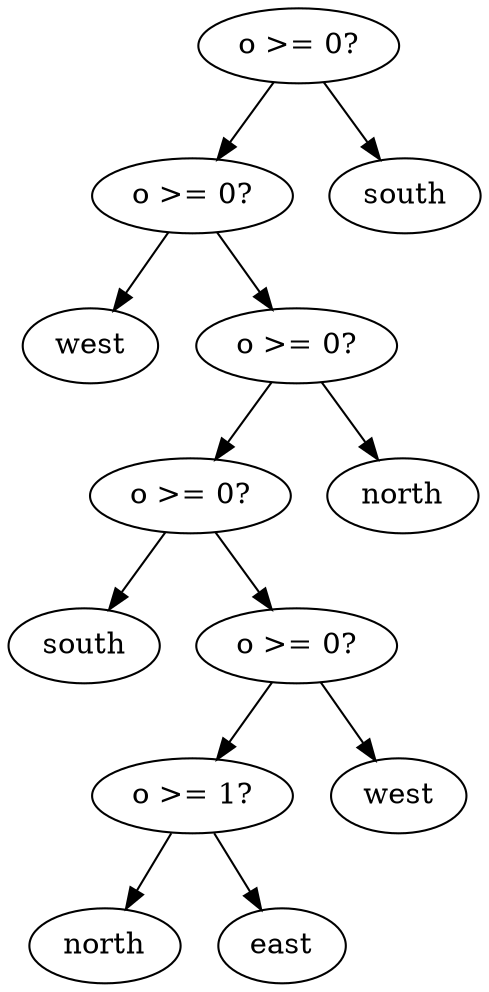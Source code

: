 digraph tree {
    "0x0" [label="o >= 0?"];
    "0x1" [label="o >= 0?"];
    "0x2" [label="west"];
    "0x3" [label="o >= 0?"];
    "0x4" [label="o >= 0?"];
    "0x5" [label="south"];
    "0x6" [label="o >= 0?"];
    "0x7" [label="o >= 1?"];
    "0x8" [label="north"];
    "0x9" [label="east"];
    "0xa" [label="west"];
    "0xb" [label="north"];
    "0xc" [label="south"];
    "0x0" -> "0x1";
    "0x0" -> "0xc";
    "0x1" -> "0x2";
    "0x1" -> "0x3";
    "0x3" -> "0x4";
    "0x3" -> "0xb";
    "0x4" -> "0x5";
    "0x4" -> "0x6";
    "0x6" -> "0x7";
    "0x6" -> "0xa";
    "0x7" -> "0x8";
    "0x7" -> "0x9";
}
